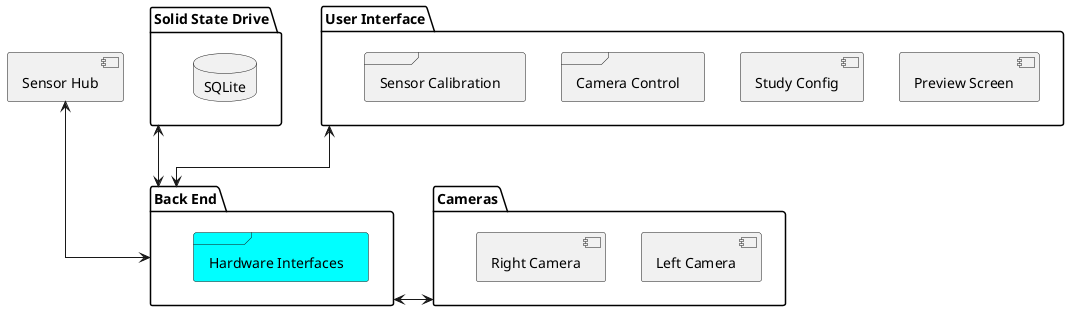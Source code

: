 @startuml
skinparam linetype ortho
package "Solid State Drive" {
database "SQLite" {
}
}
package "User Interface" {
	[Preview Screen] 
	frame "Camera Control" {
		}
		frame "Sensor Calibration" {
		}
	[Study Config]
}
package "Cameras" {
	[Left Camera]
	[Right Camera]	
}
		package "Back End" {
			frame "Hardware Interfaces" #Aqua {
				
			}
}							
[Sensor Hub]
"User Interface" <---> "Back End"
"Cameras" <-left-> "Back End"
"Solid State Drive" <---> "Back End"
"Sensor Hub" <---> "Back End"
@enduml
